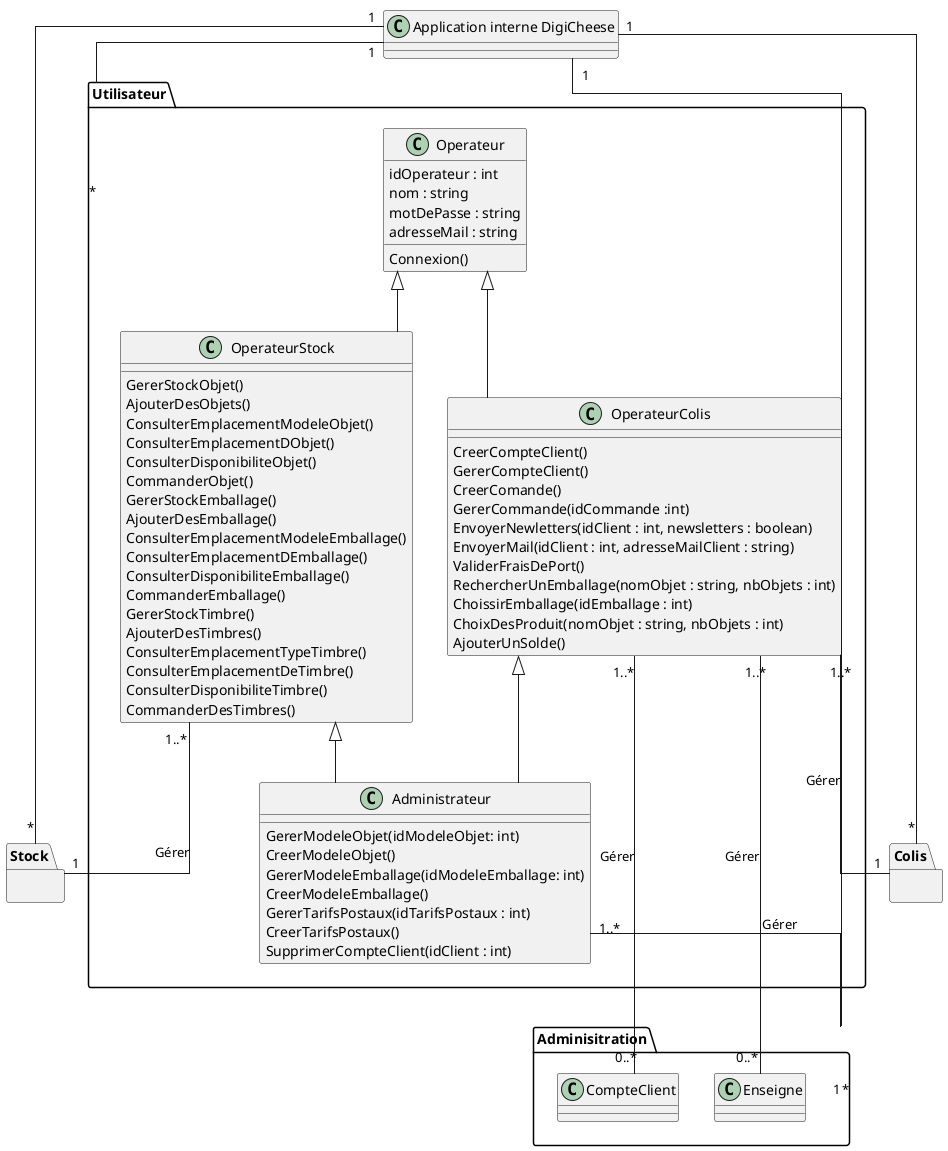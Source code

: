 @startuml Classe model
skinparam linetype ortho


package "Adminisitration"{

    'class ModeleObjet {
        'idModeleObjet : int
        'nom : string
        'description : string
        'disponible : boolean
        '{field} prix : decimal (5,2)
        '{field} poids : decimal (5,2)
    '}

    'class ModeleEmballage {
        'idModeleEmballage : int
        'nom : string
        '{field} prix : decimal (5,2)
        '{field} poids : decimal (5,2)
    '}

    'class TarifsPostaux {
       ' idTarifsPostaux : int
        'poidsMaximum : int
        '{field} prix : decimal (5,2)
    '}

    'enum Status <<enumeration>>{
        'DISPONIBLE
        'RUPTURE DE STOCK
        'DISCONTINUE
    '}

    'class Quantite {
       ' minObjets : int
       ' maxObjets : int
    '}

    class CompteClient {
        'idClient : int
        'nom : string
       ' prenom : string
       ' genre : string
        'adressePostal : string
        'codePostal : int
        'ville : string
       'telephone : string
        'adresseMail : string
        'newsletters : boolean
        '{field} solde : decimal(5,2)
        'dateCreation : date
    }

    class Enseigne {
        'idEnseigne : int
        'nom : string
        'ville : string
        'codePostal : int
    }



    'class AdressePostal {
        'idAdressePostal : int
        'adressePostal : string
        'ville : string
        'codePostal : int
    '}

}
'ModeleObjet "0..*"-- "1" Status : status
'ModeleEmballage "0..*" -- "1" Status : status
'TarifsPostaux "0..*" -- "1" Status : status

'ModeleObjet "1..*" -- "1..*" ModeleEmballage : contenir
'(ModeleObjet, ModeleEmballage) .. Quantite


package "Stock" {

    'class Objet {
        'idObjet : int
    '}

    'class Emballage {
        'idEmballage : int
    '}

    'class Timbre {
        'idTimbre : int
    '}

    'enum Condition <<enumeration>> {
       ' DISPONIBLE
        'INDISPONIBLE
    '}

}

'Objet "0..*" -- "1" Condition : condition
'Emballage "0..*" -- "1" Condition : condition
'Timbre "0..*" -- "1" Condition : condition


'Objet "0..*" -- "1" ModeleObjet : avoir
'Emballage "0..*" -- "1" ModeleEmballage : avoir
'TarifsPostaux "0..*" -- "1" Timbre : avoir

package "Colis" {

    'class Commande {
        'idCommande : int
        'quantiteDObjets : int
        'numeroDeSuivie : int
        '{field} prix : decimal (5,2)
        '{field} poids : decimal (5,2)
        'dateCreation : date


        'ModifierPrix()
        'ModifierPoids()
        'ModifierEtat()
        'AjouterObjets()
        'AjouterEmballages()
        'AjouterTimbres()
        'AjouterNuméroSuivie()

    '}

    'enum Etat <<enumeration>>{
        'INITIALISER
        'EN ATTENTE DE PREPARATION
        'PREPARATION REALISE
        'EN ATTENTE DE VALIDATION DES FRAIS DE PORTS
       ' FRAIS DE PORTS VALIDES
        'EXPEDIER
        'TERMINER
        'ANNULEE
        'ERREUR
    '}

}

'Commande "0..1" -- "1"Etat :état

package "Utilisateur" {

    class Operateur {
        idOperateur : int
        nom : string
        motDePasse : string
        adresseMail : string
        Connexion()
    }

    class OperateurColis {
        CreerCompteClient()
        GererCompteClient()
        CreerComande()
        GererCommande(idCommande :int)
        EnvoyerNewletters(idClient : int, newsletters : boolean)
        EnvoyerMail(idClient : int, adresseMailClient : string)
        ValiderFraisDePort()
        RechercherUnEmballage(nomObjet : string, nbObjets : int)
        ChoissirEmballage(idEmballage : int)
        ChoixDesProduit(nomObjet : string, nbObjets : int)
        AjouterUnSolde()
    }

    class OperateurStock {
        GererStockObjet()
        AjouterDesObjets()
        ConsulterEmplacementModeleObjet()
        ConsulterEmplacementDObjet()
        ConsulterDisponibiliteObjet()
        CommanderObjet()
        GererStockEmballage()
        AjouterDesEmballage()
        ConsulterEmplacementModeleEmballage()
        ConsulterEmplacementDEmballage()
        ConsulterDisponibiliteEmballage()
        CommanderEmballage()
        GererStockTimbre()
        AjouterDesTimbres()
        ConsulterEmplacementTypeTimbre()
        ConsulterEmplacementDeTimbre()
        ConsulterDisponibiliteTimbre()
        CommanderDesTimbres()

    }

    class Administrateur {
        GererModeleObjet(idModeleObjet: int)
        CreerModeleObjet()
        GererModeleEmballage(idModeleEmballage: int)
        CreerModeleEmballage()
        GererTarifsPostaux(idTarifsPostaux : int)
        CreerTarifsPostaux()
        SupprimerCompteClient(idClient : int)
    }

}
class "Application interne DigiCheese"{
    'ChercherCompteUtilisateur(nom : str, motDePasse : str)
    'ChercherCommande(idCommande : int)
    'ChercherObjetDisponible(nomObjet : str)
    'ChercherEmballagePourCommande()
    

}


'CompteClient "1" -- "1..*" AdressePostal : possède
'Commande "1..*" -- "1" AdressePostal : possède
'Enseigne "1..*" -- "1"AdressePostal : possède

'Commande "0..1" -- "1..*" Objet : contient
'Commande "0..1" -- "1..*" Emballage : contient
'Commande "0..1" -- "1..*" Timbre : possède


'CompteClient "1" -- "1..*" Commande : possède



Administrateur "1..*" -- "1" Adminisitration : Gérer

OperateurColis "1..*" -- "1" Colis : Gérer

OperateurStock "1..*" -- "1" Stock : Gérer

Operateur <|-- OperateurColis
Operateur <|-- OperateurStock
OperateurStock <|-- Administrateur
OperateurColis <|-- Administrateur


OperateurColis "1..*" -- "0..*" CompteClient : Gérer
OperateurColis "1..*" -- "0..*" Enseigne : Gérer

"Application interne DigiCheese" "1" -- "*" Utilisateur
"Application interne DigiCheese" "1" -- "*" Adminisitration
"Application interne DigiCheese" "1" -- "*" Stock
"Application interne DigiCheese" "1" -- "*" Colis

@enduml